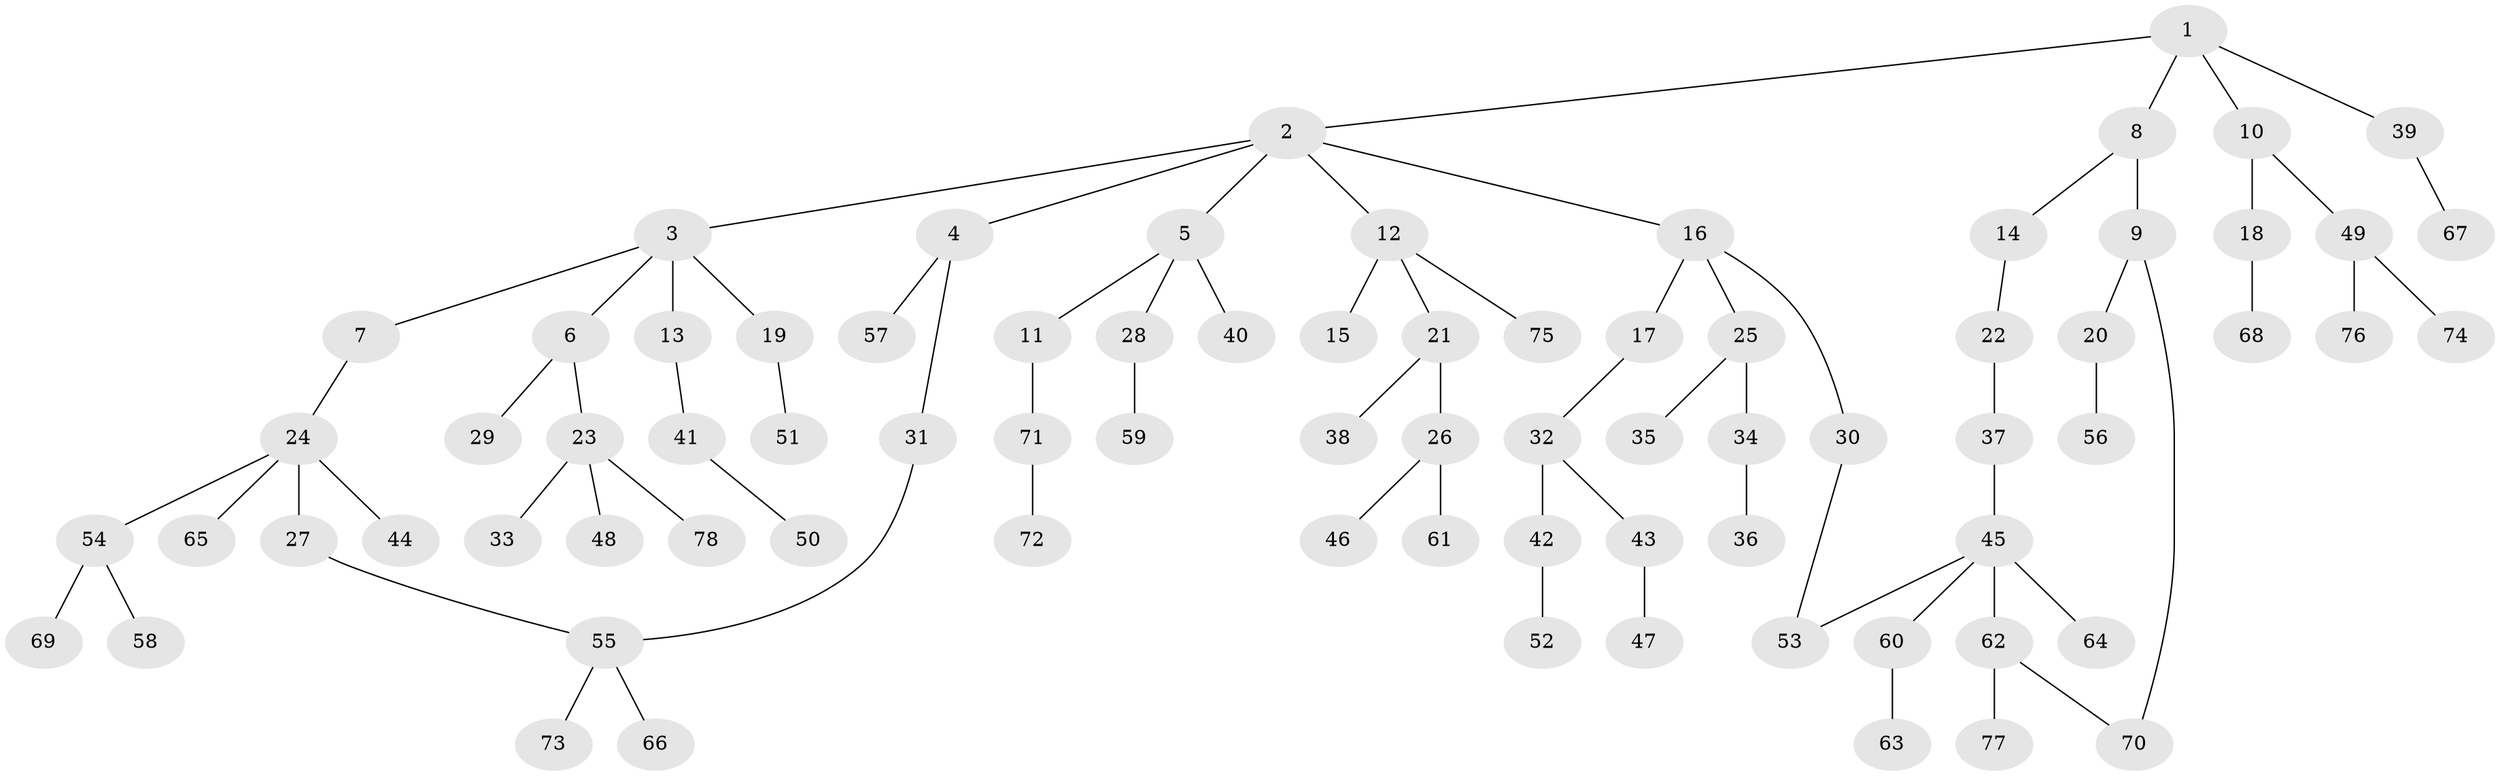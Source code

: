 // Generated by graph-tools (version 1.1) at 2025/13/03/09/25 04:13:15]
// undirected, 78 vertices, 80 edges
graph export_dot {
graph [start="1"]
  node [color=gray90,style=filled];
  1;
  2;
  3;
  4;
  5;
  6;
  7;
  8;
  9;
  10;
  11;
  12;
  13;
  14;
  15;
  16;
  17;
  18;
  19;
  20;
  21;
  22;
  23;
  24;
  25;
  26;
  27;
  28;
  29;
  30;
  31;
  32;
  33;
  34;
  35;
  36;
  37;
  38;
  39;
  40;
  41;
  42;
  43;
  44;
  45;
  46;
  47;
  48;
  49;
  50;
  51;
  52;
  53;
  54;
  55;
  56;
  57;
  58;
  59;
  60;
  61;
  62;
  63;
  64;
  65;
  66;
  67;
  68;
  69;
  70;
  71;
  72;
  73;
  74;
  75;
  76;
  77;
  78;
  1 -- 2;
  1 -- 8;
  1 -- 10;
  1 -- 39;
  2 -- 3;
  2 -- 4;
  2 -- 5;
  2 -- 12;
  2 -- 16;
  3 -- 6;
  3 -- 7;
  3 -- 13;
  3 -- 19;
  4 -- 31;
  4 -- 57;
  5 -- 11;
  5 -- 28;
  5 -- 40;
  6 -- 23;
  6 -- 29;
  7 -- 24;
  8 -- 9;
  8 -- 14;
  9 -- 20;
  9 -- 70;
  10 -- 18;
  10 -- 49;
  11 -- 71;
  12 -- 15;
  12 -- 21;
  12 -- 75;
  13 -- 41;
  14 -- 22;
  16 -- 17;
  16 -- 25;
  16 -- 30;
  17 -- 32;
  18 -- 68;
  19 -- 51;
  20 -- 56;
  21 -- 26;
  21 -- 38;
  22 -- 37;
  23 -- 33;
  23 -- 48;
  23 -- 78;
  24 -- 27;
  24 -- 44;
  24 -- 54;
  24 -- 65;
  25 -- 34;
  25 -- 35;
  26 -- 46;
  26 -- 61;
  27 -- 55;
  28 -- 59;
  30 -- 53;
  31 -- 55;
  32 -- 42;
  32 -- 43;
  34 -- 36;
  37 -- 45;
  39 -- 67;
  41 -- 50;
  42 -- 52;
  43 -- 47;
  45 -- 60;
  45 -- 62;
  45 -- 64;
  45 -- 53;
  49 -- 74;
  49 -- 76;
  54 -- 58;
  54 -- 69;
  55 -- 66;
  55 -- 73;
  60 -- 63;
  62 -- 70;
  62 -- 77;
  71 -- 72;
}
